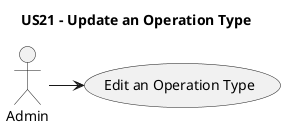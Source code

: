 @startuml
'https://plantuml.com/use-case-diagram

title US21 - Update an Operation Type


:Admin: as Actor


Actor -> (Edit an Operation Type)


@enduml
